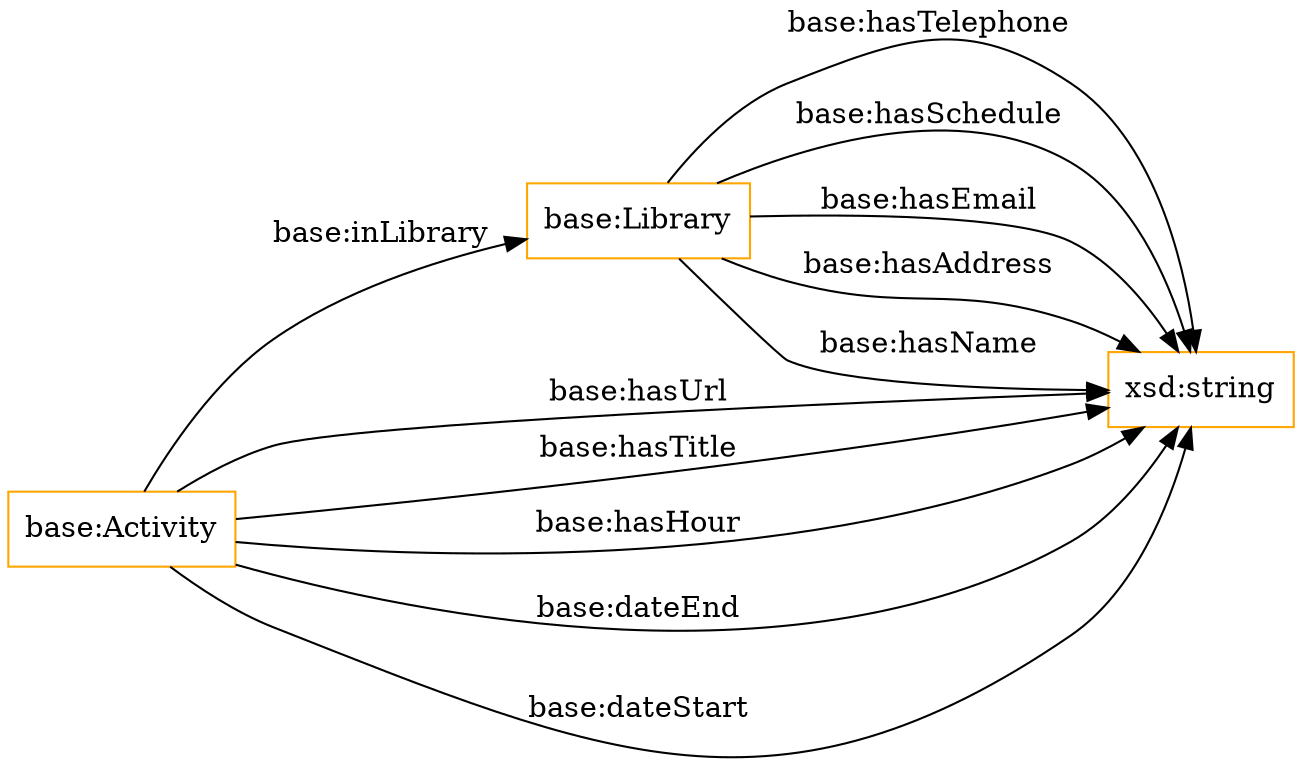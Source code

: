 digraph ar2dtool_diagram { 
rankdir=LR;
size="1501"
node [shape = rectangle, color="orange"]; "base:Library" "base:Activity" ; /*classes style*/
	"base:Activity" -> "xsd:string" [ label = "base:hasUrl" ];
	"base:Library" -> "xsd:string" [ label = "base:hasTelephone" ];
	"base:Library" -> "xsd:string" [ label = "base:hasSchedule" ];
	"base:Activity" -> "xsd:string" [ label = "base:hasTitle" ];
	"base:Activity" -> "xsd:string" [ label = "base:hasHour" ];
	"base:Activity" -> "xsd:string" [ label = "base:dateEnd" ];
	"base:Library" -> "xsd:string" [ label = "base:hasEmail" ];
	"base:Activity" -> "base:Library" [ label = "base:inLibrary" ];
	"base:Library" -> "xsd:string" [ label = "base:hasAddress" ];
	"base:Activity" -> "xsd:string" [ label = "base:dateStart" ];
	"base:Library" -> "xsd:string" [ label = "base:hasName" ];

}
